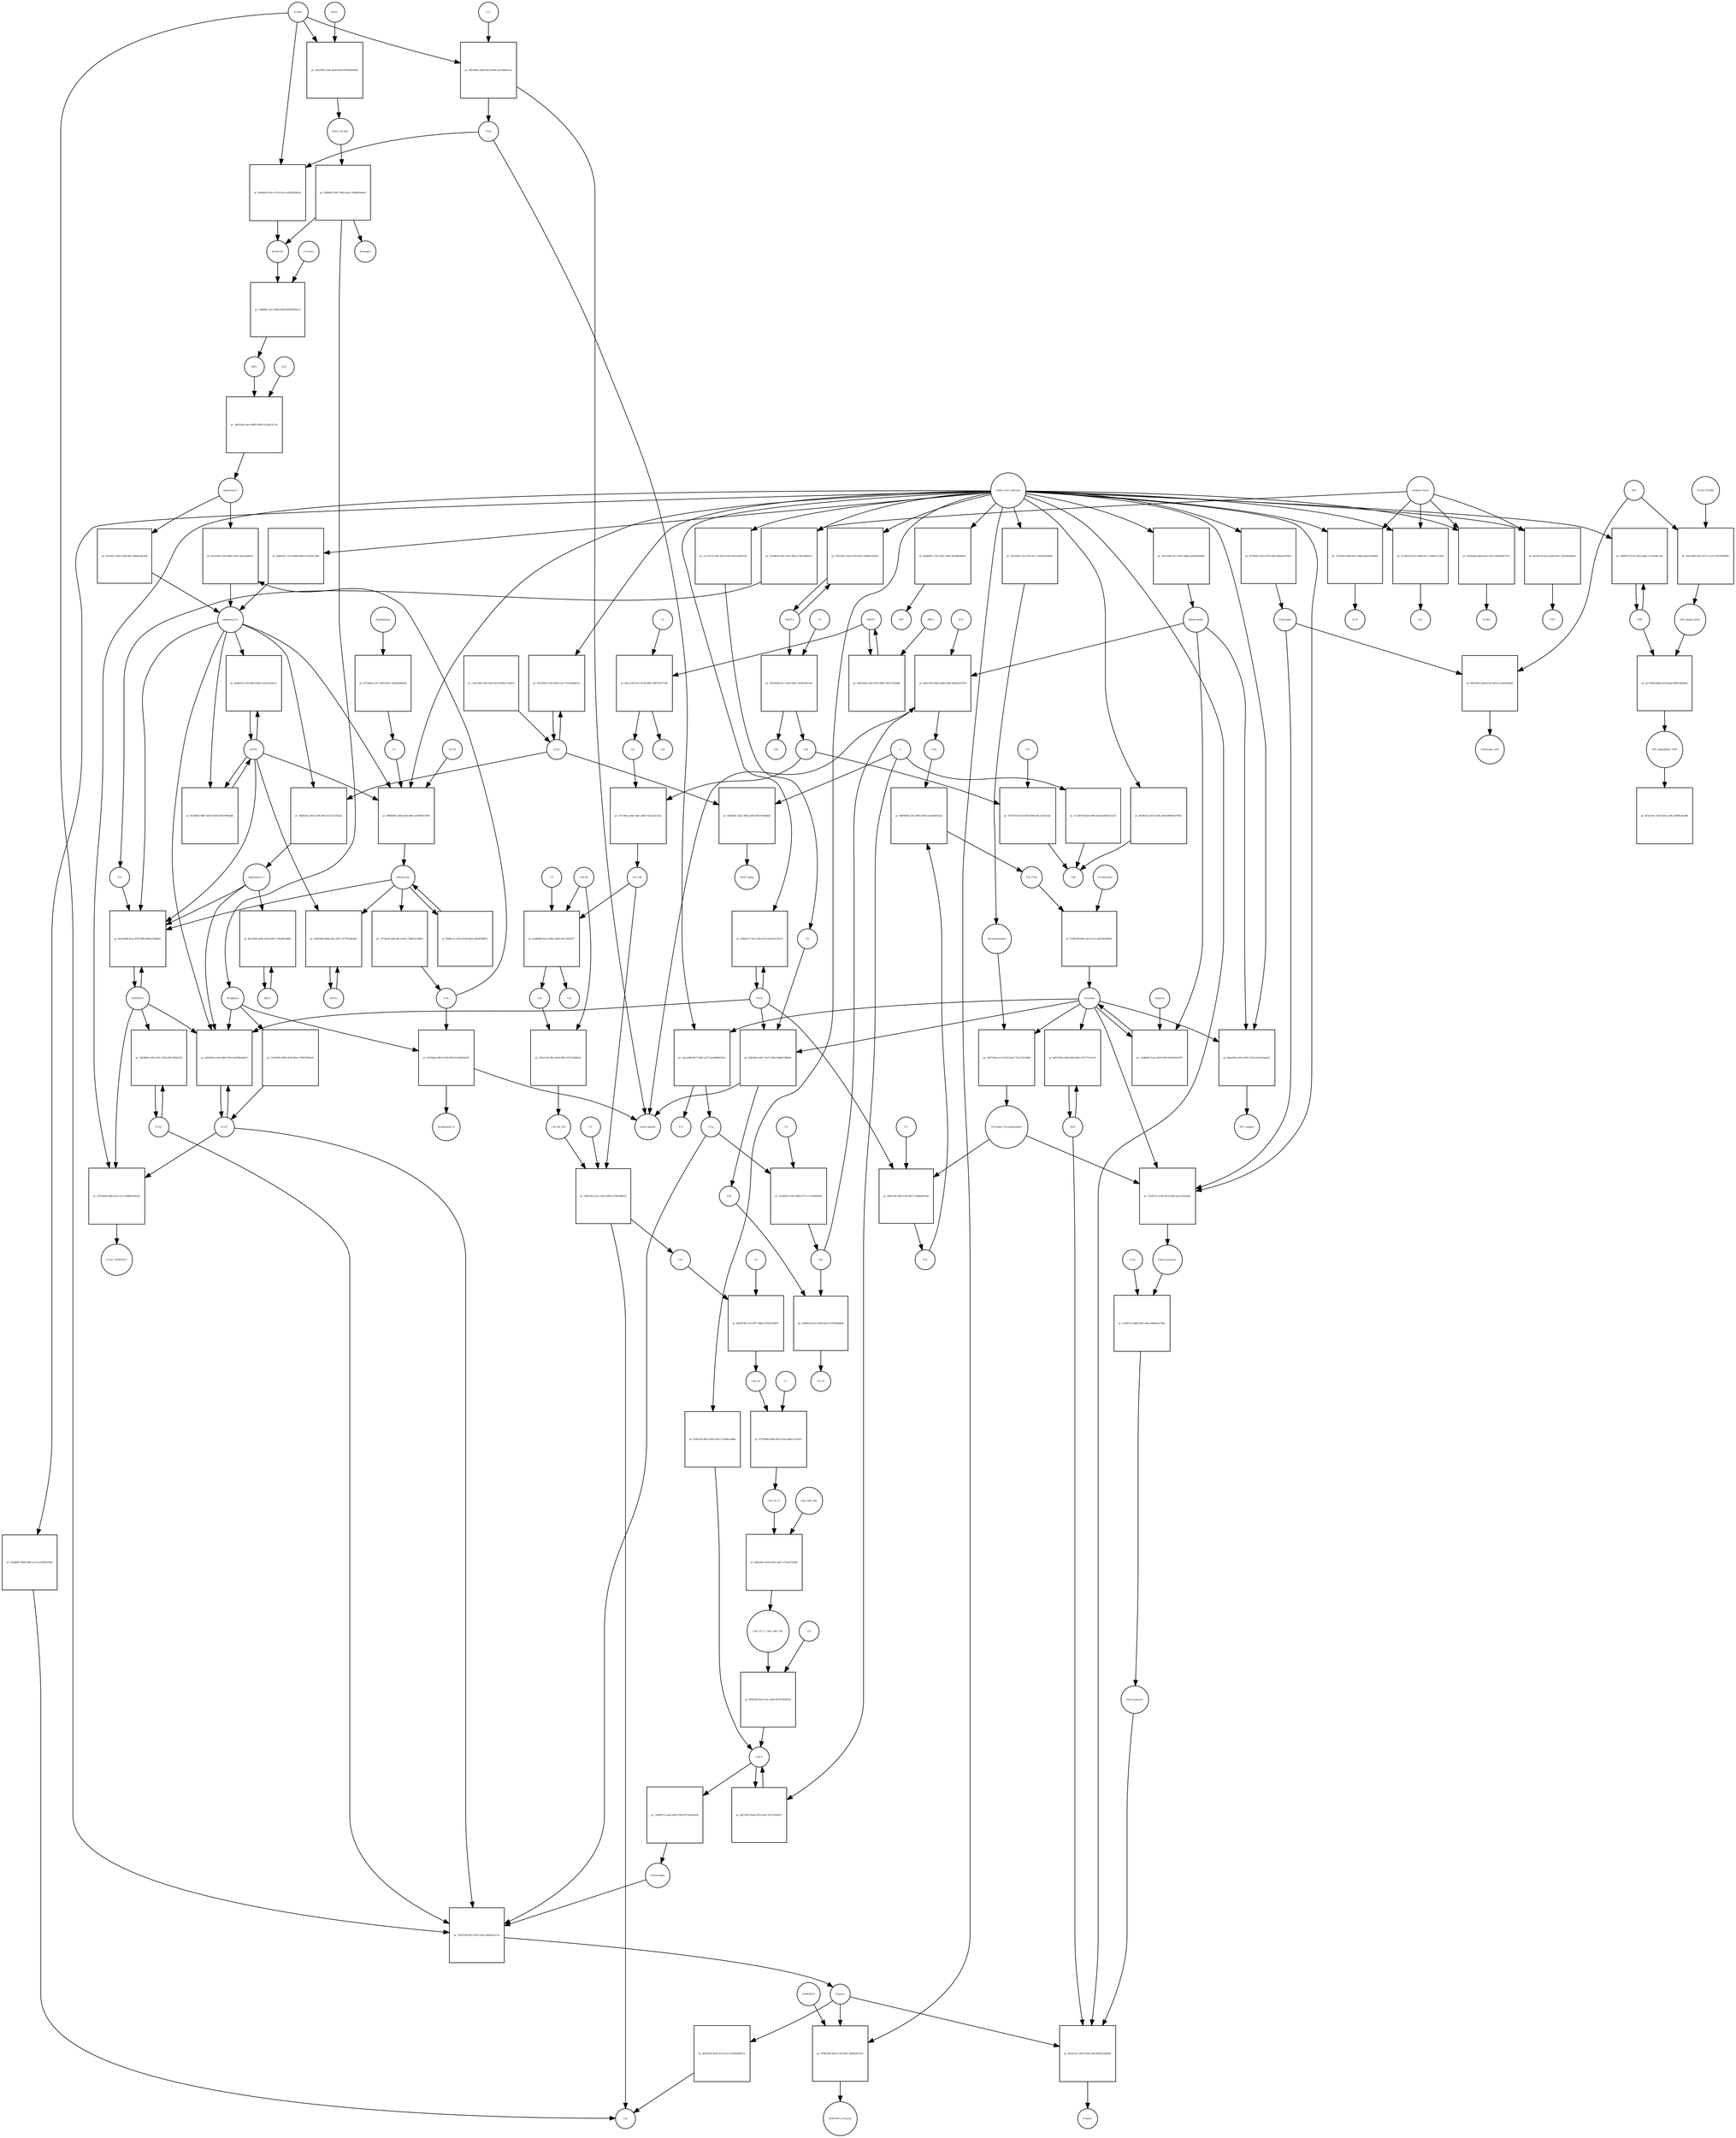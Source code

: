 strict digraph  {
AGT [annotation="urn_miriam_hgnc_333|urn_miriam_taxonomy_9606", bipartite=0, cls=macromolecule, fontsize=4, label=AGT, shape=circle];
"pr_2d6195ab-3ace-4805-9580-012424c2c7e1" [annotation="", bipartite=1, cls=process, fontsize=4, label="pr_2d6195ab-3ace-4805-9580-012424c2c7e1", shape=square];
"angiotensin I" [annotation="urn_miriam_obo.chebi_CHEBI%3A2718|urn_miriam_taxonomy_9606", bipartite=0, cls="simple chemical", fontsize=4, label="angiotensin I", shape=circle];
REN [annotation="urn_miriam_hgnc.symbol_REN|urn_miriam_taxonomy_9606", bipartite=0, cls=macromolecule, fontsize=4, label=REN, shape=circle];
F10 [annotation="urn_miriam_hgnc_3528|urn_miriam_taxonomy_9606", bipartite=0, cls=macromolecule, fontsize=4, label=F10, shape=circle];
"pr_a061c50e-690e-4d40-a49d-3be83e427676" [annotation="", bipartite=1, cls=process, fontsize=4, label="pr_a061c50e-690e-4d40-a49d-3be83e427676", shape=square];
F10a [annotation="urn_miriam_hgnc.symbol_F10|urn_miriam_mesh_D015951|urn_miriam_brenda_3.4.21.6|urn_miriam_taxonomy_9606", bipartite=0, cls=macromolecule, fontsize=4, label=F10a, shape=circle];
"Small peptide" [annotation=urn_miriam_mesh_D010446, bipartite=0, cls=macromolecule, fontsize=4, label="Small peptide", shape=circle];
F9a [annotation="urn_miriam_hgnc.symbol_F9|urn_miriam_mesh_D015949|urn_miriam_taxonomy_9606", bipartite=0, cls=macromolecule, fontsize=4, label=F9a, shape=circle];
Antithrombin [annotation="urn_miriam_hgnc_775|urn_miriam_taxonomy_9606", bipartite=0, cls=macromolecule, fontsize=4, label=Antithrombin, shape=circle];
"pr_bf1e4438-1aa6-4b05-a042-3daa1fdd443c" [annotation="", bipartite=1, cls=process, fontsize=4, label="pr_bf1e4438-1aa6-4b05-a042-3daa1fdd443c", shape=square];
"angiotensin II" [annotation="urn_miriam_obo.chebi_CHEBI%3A2718|urn_miriam_taxonomy_9606", bipartite=0, cls="simple chemical", fontsize=4, label="angiotensin II", shape=circle];
ACE [annotation="urn_miriam_hgnc_2707|urn_miriam_taxonomy_9606", bipartite=0, cls=macromolecule, fontsize=4, label=ACE, shape=circle];
F12 [annotation="urn_miriam_hgnc_3530|urn_miriam_taxonomy_9606", bipartite=0, cls=macromolecule, fontsize=4, label=F12, shape=circle];
"pr_090c696c-4485-4b14-b828-2a518d8ee12e" [annotation="", bipartite=1, cls=process, fontsize=4, label="pr_090c696c-4485-4b14-b828-2a518d8ee12e", shape=square];
F12a [annotation="urn_miriam_hgnc.symbol_F12|urn_miriam_mesh_D015956|urn_miriam_brenda_3.4.21.38|urn_miriam_taxonomy_9606", bipartite=0, cls=macromolecule, fontsize=4, label=F12a, shape=circle];
KLKB1 [annotation="urn_miriam_hgnc_6371|urn_miriam_taxonomy_9606", bipartite=0, cls=macromolecule, fontsize=4, label=KLKB1, shape=circle];
"pr_daa1e8f8-8117-4561-b572-ba6d68d931b5" [annotation="", bipartite=1, cls=process, fontsize=4, label="pr_daa1e8f8-8117-4561-b572-ba6d68d931b5", shape=square];
F11 [annotation="urn_miriam_hgnc_3529|urn_miriam_taxonomy_9606", bipartite=0, cls=macromolecule, fontsize=4, label=F11, shape=circle];
F11a [annotation="urn_miriam_hgnc.symbol_F11|urn_miriam_mesh_D015945|urn_miriam_brenda_3.4.21.27|urn_miriam_taxonomy_9606", bipartite=0, cls=macromolecule, fontsize=4, label=F11a, shape=circle];
Thrombin [annotation="urn_miriam_hgnc_3535|urn_miriam_taxonomy_9606", bipartite=0, cls=macromolecule, fontsize=4, label=Thrombin, shape=circle];
"pr_24425d82-334a-4b58-9af4-d07b8ab04586" [annotation="", bipartite=1, cls=process, fontsize=4, label="pr_24425d82-334a-4b58-9af4-d07b8ab04586", shape=square];
KNG1 [annotation="urn_miriam_hgnc.symbol_6383|urn_miriam_taxonomy_9606", bipartite=0, cls=macromolecule, fontsize=4, label=KNG1, shape=circle];
KNG1_KLKB1 [annotation="urn_miriam_pubmed_17598838|urn_miriam_intact_EBI-10087151|urn_miriam_hgnc_6371|urn_miriam_hgnc_6383|urn_miriam_taxonomy_9606", bipartite=0, cls=complex, fontsize=4, label=KNG1_KLKB1, shape=circle];
F9 [annotation="urn_miriam_hgnc_35531|urn_miriam_taxonomy_9606", bipartite=0, cls=macromolecule, fontsize=4, label=F9, shape=circle];
"pr_c41b69c8-5902-4850-b717-c1a19b9d03bf" [annotation="", bipartite=1, cls=process, fontsize=4, label="pr_c41b69c8-5902-4850-b717-c1a19b9d03bf", shape=square];
"pr_416f6185-ff1a-4358-8a53-f7c905d9ba69" [annotation="", bipartite=1, cls=process, fontsize=4, label="pr_416f6185-ff1a-4358-8a53-f7c905d9ba69", shape=square];
F8a [annotation="urn_miriam_hgnc.symbol_F8|urn_miriam_mesh_D015944|urn_miriam_taxonomy_9606", bipartite=0, cls=macromolecule, fontsize=4, label=F8a, shape=circle];
F8_F9 [annotation="urn_miriam_pubmed_22471307|urn_miriam_hgnc_3546|urn_miriam_hgnc_35531|urn_miriam_intact_EBI-11621595|urn_miriam_taxonomy_9606", bipartite=0, cls=complex, fontsize=4, label=F8_F9, shape=circle];
F5 [annotation="urn_miriam_hgnc_3541|urn_miriam_taxonomy_9606", bipartite=0, cls=macromolecule, fontsize=4, label=F5, shape=circle];
"pr_bdffc196-5f8b-47b0-8457-52fbba60196a" [annotation="", bipartite=1, cls=process, fontsize=4, label="pr_bdffc196-5f8b-47b0-8457-52fbba60196a", shape=square];
F5a [annotation="urn_miriam_hgnc.symbol_F5|urn_miriam_mesh_D015943|urn_miriam_taxonomy_9606", bipartite=0, cls=macromolecule, fontsize=4, label=F5a, shape=circle];
Thrombin_Thrombomodulin [annotation="urn_miriam_pubmed_6282863|urn_miriam_taxonomy_9986|urn_miriam_biogrid_283352|urn_miriam_mesh_D013917|urn_miriam_hgnc_11784", bipartite=0, cls=complex, fontsize=4, label=Thrombin_Thrombomodulin, shape=circle];
PROC [annotation="urn_miriam_hgnc_9451|urn_miriam_taxonomy_9606", bipartite=0, cls=macromolecule, fontsize=4, label=PROC, shape=circle];
"pr_9d806d63-325a-40f1-b054-ace6ad0e82ad" [annotation="", bipartite=1, cls=process, fontsize=4, label="pr_9d806d63-325a-40f1-b054-ace6ad0e82ad", shape=square];
F5a_F10a [annotation="urn_miriam_pubmed_2303476|urn_miriam_mesh_C022475|urn_miriam_mesh_D15943|urn_miriam_mesh_D015951|urn_miriam_taxonomy_9606", bipartite=0, cls=complex, fontsize=4, label=F5a_F10a, shape=circle];
Prothrombin [annotation="urn_miriam_hgnc_3535|urn_miriam_taxonomy_9606", bipartite=0, cls=macromolecule, fontsize=4, label=Prothrombin, shape=circle];
"pr_f16f5109-4491-4ec8-a7ca-a697d0309fda" [annotation="", bipartite=1, cls=process, fontsize=4, label="pr_f16f5109-4491-4ec8-a7ca-a697d0309fda", shape=square];
"pr_c2d46d3f-21ae-4519-8328-42005feb3975" [annotation="", bipartite=1, cls=process, fontsize=4, label="pr_c2d46d3f-21ae-4519-8328-42005feb3975", shape=square];
Heparin [annotation="urn_miriam_pubmed_708377|urn_miriam_obo.chebi_CHEBI%3A28304|urn_miriam_taxonomy_9606", bipartite=0, cls="simple chemical", fontsize=4, label=Heparin, shape=circle];
Plasminogen [annotation="urn_miriam_hgnc_9071|urn_miriam_taxonomy_9606", bipartite=0, cls=macromolecule, fontsize=4, label=Plasminogen, shape=circle];
"pr_7b1d7038-4b13-4fc0-92e5-a4f6afac67ca" [annotation="", bipartite=1, cls=process, fontsize=4, label="pr_7b1d7038-4b13-4fc0-92e5-a4f6afac67ca", shape=square];
Plasmin [annotation="urn_miriam_hgnc.symbol_PLG|urn_miriam_mesh_D005341|urn_miriam_brenda_3.4.21.7|urn_miriam_taxonomy_9606", bipartite=0, cls=macromolecule, fontsize=4, label=Plasmin, shape=circle];
PLAT [annotation="urn_miriam_hgnc_9051|urn_miriam_taxonomy_9606", bipartite=0, cls=macromolecule, fontsize=4, label=PLAT, shape=circle];
PLAU [annotation="urn_miriam_hgnc_9052|urn_miriam_taxonomy_9606", bipartite=0, cls=macromolecule, fontsize=4, label=PLAU, shape=circle];
"pr_84aa9d41-d1b5-4967-a35a-62c941dae41c" [annotation="", bipartite=1, cls=process, fontsize=4, label="pr_84aa9d41-d1b5-4967-a35a-62c941dae41c", shape=square];
"TAT complex" [annotation="urn_miriam_pubmed_22930518|urn_miriam_mesh_C046193|urn_miriam_mesh_D013917|urn_miriam_hgnc_775|urn_miriam_taxonomy_9606", bipartite=0, cls=complex, fontsize=4, label="TAT complex", shape=circle];
"SARS-CoV-2 infection" [annotation="urn_miriam_taxonomy_2697049|urn_miriam_mesh_D012327", bipartite=0, cls=phenotype, fontsize=4, label="SARS-CoV-2 infection", shape=circle];
"pr_a00a81fa-e3eb-4dbf-97d4-0ed788e8a6e9" [annotation="", bipartite=1, cls=process, fontsize=4, label="pr_a00a81fa-e3eb-4dbf-97d4-0ed788e8a6e9", shape=square];
SERPINE1 [annotation="", bipartite=0, cls=macromolecule, fontsize=4, label=SERPINE1, shape=circle];
Bradykinin [annotation="urn_miriam_obo.chebi_CHEBI%3A3165|urn_miriam_taxonomy_9606", bipartite=0, cls=macromolecule, fontsize=4, label=Bradykinin, shape=circle];
"angiotensin I-7" [annotation="urn_miriam_obo.chebi_CHEBI%3A55438|urn_miriam_taxonomy_9606", bipartite=0, cls="simple chemical", fontsize=4, label="angiotensin I-7", shape=circle];
TAFI [annotation="urn_miriam_hgnc_1546|urn_miriam_taxonomy_9606", bipartite=0, cls=macromolecule, fontsize=4, label=TAFI, shape=circle];
"pr_b6675956-03d6-456d-89e4-875177e21e47" [annotation="", bipartite=1, cls=process, fontsize=4, label="pr_b6675956-03d6-456d-89e4-875177e21e47", shape=square];
"pr_d76742db-e08b-4f1e-a11c-b4088523ba30" [annotation="", bipartite=1, cls=process, fontsize=4, label="pr_d76742db-e08b-4f1e-a11c-b4088523ba30", shape=square];
PLAT_SERPINE1 [annotation="urn_miriam_pubmed_22449964|urn_miriam_intact_EBI-7800882|urn_miriam_hgnc_9051|urn_miriam_hgnc_8593|urn_miriam_taxonomy_9606", bipartite=0, cls=complex, fontsize=4, label=PLAT_SERPINE1, shape=circle];
"pr_e455ef3c-460e-428f-84b7-4f8abc84c40f" [annotation="", bipartite=1, cls=process, fontsize=4, label="pr_e455ef3c-460e-428f-84b7-4f8abc84c40f", shape=square];
"pr_4f755081-821b-47f5-a96f-030a2ee87003" [annotation="", bipartite=1, cls=process, fontsize=4, label="pr_4f755081-821b-47f5-a96f-030a2ee87003", shape=square];
Fibrinogen [annotation="urn_miriam_pubmed_19296670|urn_miriam_obo.go_GO%3A0005577|urn_miriam_hgnc_3661|urn_miriam_hgnc_3662|urn_miriam_hgnc_3694|urn_miriam_taxonomy_9606", bipartite=0, cls=complex, fontsize=4, label=Fibrinogen, shape=circle];
"pr_8300bfc6-96f7-48e0-b2ea-14e08f44eda3" [annotation="", bipartite=1, cls=process, fontsize=4, label="pr_8300bfc6-96f7-48e0-b2ea-14e08f44eda3", shape=square];
Kininogen [annotation="urn_miriam_hgnc.symbol_KNG1|urn_miriam_mesh_D019679|urn_miriam_taxonomy_9606", bipartite=0, cls=macromolecule, fontsize=4, label=Kininogen, shape=circle];
Kallikrein [annotation="urn_miriam_hgnc.symbol_KLKB1|urn_miriam_mesh_D020842|urn_miriam_brenda_3.4.21.34|urn_miriam_taxonomy_9606", bipartite=0, cls=macromolecule, fontsize=4, label=Kallikrein, shape=circle];
"pr_53e9271e-4190-4272-8afd-a4eac85aa82a" [annotation="", bipartite=1, cls=process, fontsize=4, label="pr_53e9271e-4190-4272-8afd-a4eac85aa82a", shape=square];
"Fibrin monomer" [annotation="urn_miriam_mesh_C011468|urn_miriam_taxonomy_9606", bipartite=0, cls=macromolecule, fontsize=4, label="Fibrin monomer", shape=circle];
"pr_0397704a-ecc9-4153-8ee2-75a1314140d8" [annotation="", bipartite=1, cls=process, fontsize=4, label="pr_0397704a-ecc9-4153-8ee2-75a1314140d8", shape=square];
Thrombomodulin [annotation="urn_miriam_hgnc_11784|urn_miriam_taxonomy_9606", bipartite=0, cls=macromolecule, fontsize=4, label=Thrombomodulin, shape=circle];
C3 [annotation="urn_miriam_hgnc_1318|urn_miriam_taxonomy_9606", bipartite=0, cls=macromolecule, fontsize=4, label=C3, shape=circle];
"pr_acd804b8-8ca5-408c-a699-c6e7c8f25f77" [annotation="", bipartite=1, cls=process, fontsize=4, label="pr_acd804b8-8ca5-408c-a699-c6e7c8f25f77", shape=square];
C3a [annotation="urn_miriam_hgnc.symbol_C3|urn_miriam_mesh_D015926|urn_miriam_taxonomy_9606", bipartite=0, cls=macromolecule, fontsize=4, label=C3a, shape=circle];
C3b [annotation="urn_miriam_hgnc.symbol_C3|urn_miriam_mesh_D003179|urn_miriam_taxonomy_9606", bipartite=0, cls=macromolecule, fontsize=4, label=C3b, shape=circle];
C3b_Bb [annotation="urn_miriam_pubmed_12440962|urn_miriam_brenda_3.4.21.47|urn_miriam_mesh_D051561|urn_miriam_mesh_D003179|urn_miriam_hgnc_1037|urn_miriam_taxonomy_9606", bipartite=0, cls=complex, fontsize=4, label=C3b_Bb, shape=circle];
C2a_C4b [annotation="urn_miriam_mesh_D051574|urn_miriam_brenda_3.4.21.43|urn_miriam_mesh_D050678|urn_miriam_hgnc_1324|urn_miriam_taxonomy_9606", bipartite=0, cls=complex, fontsize=4, label=C2a_C4b, shape=circle];
C5 [annotation="urn_miriam_hgnc_1331|urn_miriam_taxonomy_9606", bipartite=0, cls=macromolecule, fontsize=4, label=C5, shape=circle];
"pr_36d5c5f2-2acc-43a5-b99b-a72ff03d49cd" [annotation="", bipartite=1, cls=process, fontsize=4, label="pr_36d5c5f2-2acc-43a5-b99b-a72ff03d49cd", shape=square];
C5b [annotation="urn_miriam_hgnc.symbol_C5|urn_miriam_mesh_D050776|urn_miriam_taxonomy_9606", bipartite=0, cls=macromolecule, fontsize=4, label=C5b, shape=circle];
C5a [annotation="urn_miriam_hgnc.symbol_C5|urn_miriam_mesh_D015936|urn_miriam_taxonomy_9606", bipartite=0, cls=macromolecule, fontsize=4, label=C5a, shape=circle];
C3b_Bb_C3b [annotation="urn_miriam_pubmed_12440962|urn_miriam_brenda_34.4.21.47|urn_miriam_mesh_D051566|urn_miriam_mesh_D003179|urn_miriam_hgnc_1037|urn_miriam_taxonomy_9606", bipartite=0, cls=complex, fontsize=4, label=C3b_Bb_C3b, shape=circle];
"pr_db028786-72cf-4077-88be-291181164f57" [annotation="", bipartite=1, cls=process, fontsize=4, label="pr_db028786-72cf-4077-88be-291181164f57", shape=square];
C6 [annotation="urn_miriam_hgnc_1339|urn_miriam_taxonomy_9606", bipartite=0, cls=macromolecule, fontsize=4, label=C6, shape=circle];
C5b_C6 [annotation="urn_miriam_mesh_C050974|urn_miriam_mesh_D050776|urn_miriam_hgnc_1339|urn_miriam_taxonomy_9606", bipartite=0, cls=complex, fontsize=4, label=C5b_C6, shape=circle];
"pr_4759398d-44b8-4653-82ad-d80eccaf1922" [annotation="", bipartite=1, cls=process, fontsize=4, label="pr_4759398d-44b8-4653-82ad-d80eccaf1922", shape=square];
C7 [annotation="urn_miriam_hgnc_HGNC%3A1346|urn_miriam_taxonomy_9606", bipartite=0, cls=macromolecule, fontsize=4, label=C7, shape=circle];
C5b_C6_C7 [annotation="urn_miriam_pubmed_28630159|urn_miriam_mesh_C037453|urn_miriam_mesh_D050776|urn_miriam_hgnc_1339|urn_miriam_hgnc_1346|urn_miriam_taxonomy_9606", bipartite=0, cls=complex, fontsize=4, label=C5b_C6_C7, shape=circle];
"pr_4dde26d1-be34-405e-a8a7-cf1ab1a742b8" [annotation="", bipartite=1, cls=process, fontsize=4, label="pr_4dde26d1-be34-405e-a8a7-cf1ab1a742b8", shape=square];
C8A_C8B_C8G [annotation="urn_miriam_mesh_D003185|urn_miriam_hgnc_1353|urn_miriam_hgnc_1352|urn_miriam_hgnc_1354|urn_miriam_taxonomy_9606", bipartite=0, cls=complex, fontsize=4, label=C8A_C8B_C8G, shape=circle];
C5b_C6_C7_C8A_C8B_C8G [annotation="urn_miriam_pubmed_28630159|urn_miriam_mesh_C042295|urn_miriam_mesh_D050776|urn_miriam_hgnc_1339|urn_miriam_hgnc_1352|urn_miriam_hgnc_1353|urn_miriam_hgnc_1354|urn_miriam_taxonomy_9606", bipartite=0, cls=complex, fontsize=4, label=C5b_C6_C7_C8A_C8B_C8G, shape=circle];
"pr_fd0dcf9f-49cb-42ec-8eb9-8c0576b5834e" [annotation="", bipartite=1, cls=process, fontsize=4, label="pr_fd0dcf9f-49cb-42ec-8eb9-8c0576b5834e", shape=square];
C9 [annotation="urn_miriam_hgnc_1358|urn_miriam_taxonomy_9606", bipartite=0, cls=macromolecule, fontsize=4, label=C9, shape=circle];
"C5b-9" [annotation="urn_miriam_obo.go_GO%3A0005579|urn_miriam_mesh_D015938|urn_miriam_mesh_D050776|urn_miriam_hgnc_1339|urn_miriam_hgnc_1346|urn_miriam_hgnc_1352|urn_miriam_hgnc_1353|urn_miriam_hgnc_1354|urn_miriam_hgnc_1358|urn_miriam_taxonomy_9606", bipartite=0, cls=complex, fontsize=4, label="C5b-9", shape=circle];
"pr_36a9fbb5-c061-419c-87da-bf9c7d50a136" [annotation="", bipartite=1, cls=process, fontsize=4, label="pr_36a9fbb5-c061-419c-87da-bf9c7d50a136", shape=square];
MASP2 [annotation="urn_miriam_hgnc_6902|urn_miriam_taxonomy_9606", bipartite=0, cls=macromolecule, fontsize=4, label=MASP2, shape=circle];
"pr_f7b51d55-52a6-4720-ba20-3a089e24c903" [annotation="", bipartite=1, cls=process, fontsize=4, label="pr_f7b51d55-52a6-4720-ba20-3a089e24c903", shape=square];
MASP1 [annotation="urn_miriam_hgnc_6901|urn_miriam_taxonomy_9606", bipartite=0, cls=macromolecule, fontsize=4, label=MASP1, shape=circle];
"pr_64035248-ce82-47b3-8946-3967c252ab6f" [annotation="", bipartite=1, cls=process, fontsize=4, label="pr_64035248-ce82-47b3-8946-3967c252ab6f", shape=square];
MBL2 [annotation="urn_miriam_hgnc_6902|urn_miriam_taxonomy_9606", bipartite=0, cls=macromolecule, fontsize=4, label=MBL2, shape=circle];
C4 [annotation="urn_miriam_mesh_D00318|urn_miriam_taxonomy_9606", bipartite=0, cls=macromolecule, fontsize=4, label=C4, shape=circle];
"pr_32010d5b-63c7-4dc9-9dfe-3010b19a5229" [annotation="", bipartite=1, cls=process, fontsize=4, label="pr_32010d5b-63c7-4dc9-9dfe-3010b19a5229", shape=square];
C4b [annotation="urn_miriam_hgnc_1324|urn_miriam_taxonomy_9606", bipartite=0, cls=macromolecule, fontsize=4, label=C4b, shape=circle];
C4a [annotation="urn_miriam_hgnc_1323|urn_miriam_taxonomy_9606", bipartite=0, cls=macromolecule, fontsize=4, label=C4a, shape=circle];
"pr_cb114b5a-cdde-44af-ad89-743aa2d11a5a" [annotation="", bipartite=1, cls=process, fontsize=4, label="pr_cb114b5a-cdde-44af-ad89-743aa2d11a5a", shape=square];
C2a [annotation="urn_miriam_hgnc.symbol_C2|urn_miriam_mesh_D050678|urn_miriam_taxonomy_9606", bipartite=0, cls=macromolecule, fontsize=4, label=C2a, shape=circle];
"pr_165e7e26-3ffa-4030-980c-031351db81dc" [annotation="", bipartite=1, cls=process, fontsize=4, label="pr_165e7e26-3ffa-4030-980c-031351db81dc", shape=square];
"pr_57d7b1fd-9a30-450d-89d6-0dc132b1cdac" [annotation="", bipartite=1, cls=process, fontsize=4, label="pr_57d7b1fd-9a30-450d-89d6-0dc132b1cdac", shape=square];
C4d [annotation="urn_miriam_hgnc.symbol_C4b|urn_miriam_mesh_C032261|urn_miriam_taxonomy_9606", bipartite=0, cls=macromolecule, fontsize=4, label=C4d, shape=circle];
CFI [annotation="urn_miriam_hgnc_2771|urn_miriam_taxonomy_9606", bipartite=0, cls=macromolecule, fontsize=4, label=CFI, shape=circle];
"pr_ecccb172-1d02-4e3a-87b6-9921de8a0739" [annotation="", bipartite=1, cls=process, fontsize=4, label="pr_ecccb172-1d02-4e3a-87b6-9921de8a0739", shape=square];
F8 [annotation="urn_miriam_hgnc_3546|urn_miriam_taxonomy_9606", bipartite=0, cls=macromolecule, fontsize=4, label=F8, shape=circle];
"pr_5b761840-3f15-4597-86d0-aeda4926b683" [annotation="", bipartite=1, cls=process, fontsize=4, label="pr_5b761840-3f15-4597-86d0-aeda4926b683", shape=square];
ACE2 [annotation="urn_miriam_hgnc_13557|urn_miriam_taxonomy_9606", bipartite=0, cls=macromolecule, fontsize=4, label=ACE2, shape=circle];
"pr_34139569-7a53-493f-acdc-535c09ad912a" [annotation="", bipartite=1, cls=process, fontsize=4, label="pr_34139569-7a53-493f-acdc-535c09ad912a", shape=square];
"pr_fb35bd5c-d5a2-40d2-a569-8922d7ab9da6" [annotation="", bipartite=1, cls=process, fontsize=4, label="pr_fb35bd5c-d5a2-40d2-a569-8922d7ab9da6", shape=square];
S [annotation="urn_miriam_uniprot_P0DTC2|urn_miriam_uniprot_P59594|urn_miriam_taxonomy_2697049", bipartite=0, cls=macromolecule, fontsize=4, label=S, shape=circle];
ACE2_Spike [annotation="urn_miriam_pdb_6CS2|urn_miriam_hgnc_13557|urn_miriam_uniprot_P0DTC2|urn_miriam_taxonomy_9606|urn_miriam_taxonomy_2697049", bipartite=0, cls=complex, fontsize=4, label=ACE2_Spike, shape=circle];
"pr_c4b5748f-762b-4b25-8c5f-be8fec7edd1d" [annotation="", bipartite=1, cls=process, fontsize=4, label="pr_c4b5748f-762b-4b25-8c5f-be8fec7edd1d", shape=square];
"pr_4b482a4c-8416-433b-9fb3-415e71b35a4e" [annotation="", bipartite=1, cls=process, fontsize=4, label="pr_4b482a4c-8416-433b-9fb3-415e71b35a4e", shape=square];
"pr_3cc4419d-5be4-46fd-bfa8-da4b02516c2f" [annotation="", bipartite=1, cls=process, fontsize=4, label="pr_3cc4419d-5be4-46fd-bfa8-da4b02516c2f", shape=square];
"pr_dd1763f5-6aa6-4919-9efa-5a74791661f7" [annotation="", bipartite=1, cls=process, fontsize=4, label="pr_dd1763f5-6aa6-4919-9efa-5a74791661f7", shape=square];
"pr_da8bd97e-79a1-416c-94be-850d8f38d2b1" [annotation="", bipartite=1, cls=process, fontsize=4, label="pr_da8bd97e-79a1-416c-94be-850d8f38d2b1", shape=square];
CRP [annotation="urn_miriam_hgnc_2367|urn_miriam_taxonomy_9606", bipartite=0, cls=macromolecule, fontsize=4, label=CRP, shape=circle];
VWF [annotation="urn_miriam_hgnc_12726|urn_miriam_taxonomy_9606", bipartite=0, cls=macromolecule, fontsize=4, label=VWF, shape=circle];
"pr_3df49972-87ee-45a3-8ebe-ccf13a0bc3a4" [annotation="", bipartite=1, cls=process, fontsize=4, label="pr_3df49972-87ee-45a3-8ebe-ccf13a0bc3a4", shape=square];
"pr_436ba7e7-5e7e-43fa-b513-a8321fc29374" [annotation="", bipartite=1, cls=process, fontsize=4, label="pr_436ba7e7-5e7e-43fa-b513-a8321fc29374", shape=square];
"pr_05df2474-8914-4b5b-92d7-fe1b08ced86b" [annotation="", bipartite=1, cls=process, fontsize=4, label="pr_05df2474-8914-4b5b-92d7-fe1b08ced86b", shape=square];
"pr_f4348c45-a631-4d28-a4b9-48696c47945b" [annotation="", bipartite=1, cls=process, fontsize=4, label="pr_f4348c45-a631-4d28-a4b9-48696c47945b", shape=square];
"pr_0766cb68-d263-475f-828e-3b09d261f534" [annotation="", bipartite=1, cls=process, fontsize=4, label="pr_0766cb68-d263-475f-828e-3b09d261f534", shape=square];
SERPINF2 [annotation="urn_miriam_hgnc_9075|urn_miriam_taxonomy_9606", bipartite=0, cls=macromolecule, fontsize=4, label=SERPINF2, shape=circle];
SERPINF2_Plasmin [annotation="urn_miriam_pubmed_2437112|urn_miriam_biogrid_314240|urn_miriam_hgnc_9075|urn_miriam_mesh_D005341|urn_miriam_taxonomy_9606", bipartite=0, cls=complex, fontsize=4, label=SERPINF2_Plasmin, shape=circle];
"pr_a6f12d44-1f22-4702-8c17-d2853b24be6c" [annotation="", bipartite=1, cls=process, fontsize=4, label="pr_a6f12d44-1f22-4702-8c17-d2853b24be6c", shape=square];
"pr_82d5ba70-cbcc-4753-91ca-a05f2bd3b830" [annotation="", bipartite=1, cls=process, fontsize=4, label="pr_82d5ba70-cbcc-4753-91ca-a05f2bd3b830", shape=square];
Prorenin [annotation="urn_miriam_hgnc_9958|urn_miriam_taxonomy_9606", bipartite=0, cls=macromolecule, fontsize=4, label=Prorenin, shape=circle];
"pr_cd606ffe-ebc1-49ab-843d-8b9f05f65ec0" [annotation="", bipartite=1, cls=process, fontsize=4, label="pr_cd606ffe-ebc1-49ab-843d-8b9f05f65ec0", shape=square];
"pr_237b03fe-6484-4fa1-b4de-8a0eaf538499" [annotation="", bipartite=1, cls=process, fontsize=4, label="pr_237b03fe-6484-4fa1-b4de-8a0eaf538499", shape=square];
IL1B [annotation="urn_miriam_hgnc_5992|urn_miriam_taxonomy_9606", bipartite=0, cls=macromolecule, fontsize=4, label=IL1B, shape=circle];
"cytokine storm" [annotation="urn_miriam_pubmed_2504360|urn_miriam_taxonomy_9606", bipartite=0, cls=phenotype, fontsize=4, label="cytokine storm", shape=circle];
"pr_5559463a-f4d1-424c-80a4-a7d5cb89b911" [annotation="", bipartite=1, cls=process, fontsize=4, label="pr_5559463a-f4d1-424c-80a4-a7d5cb89b911", shape=square];
IL6 [annotation="urn_miriam_hgnc_6018|urn_miriam_taxonomy_9606", bipartite=0, cls=macromolecule, fontsize=4, label=IL6, shape=circle];
"pr_29a48df1-bb69-4dbf-a133-4c85f00ee908" [annotation="", bipartite=1, cls=process, fontsize=4, label="pr_29a48df1-bb69-4dbf-a133-4c85f00ee908", shape=square];
"pr_3724f21b-d310-4d08-83c7-ed5f0e1c1b09" [annotation="", bipartite=1, cls=process, fontsize=4, label="pr_3724f21b-d310-4d08-83c7-ed5f0e1c1b09", shape=square];
IL8 [annotation="urn_miriam_hgnc_6025|urn_miriam_taxonomy_9606", bipartite=0, cls=macromolecule, fontsize=4, label=IL8, shape=circle];
"pr_3f93ab2d-ad6d-4e1a-9103-2db8ed0a7073" [annotation="", bipartite=1, cls=process, fontsize=4, label="pr_3f93ab2d-ad6d-4e1a-9103-2db8ed0a7073", shape=square];
IL2RA [annotation="urn_miriam_hgnc_6008|urn_miriam_taxonomy_9606", bipartite=0, cls=macromolecule, fontsize=4, label=IL2RA, shape=circle];
C2 [annotation="urn_miriam_hgnc_1248|urn_miriam_taxonomy_9606", bipartite=0, cls=macromolecule, fontsize=4, label=C2, shape=circle];
"pr_e8cac7f0-41e3-4700-989c-08879267774b" [annotation="", bipartite=1, cls=process, fontsize=4, label="pr_e8cac7f0-41e3-4700-989c-08879267774b", shape=square];
C2b [annotation="urn_miriam_hgnc.symbol_C2|urn_miriam_mesh_D050679|urn_miriam_taxonomy_9606", bipartite=0, cls=macromolecule, fontsize=4, label=C2b, shape=circle];
"pr_33e60571-eaad-4280-978d-9575ee4d5a56" [annotation="", bipartite=1, cls=process, fontsize=4, label="pr_33e60571-eaad-4280-978d-9575ee4d5a56", shape=square];
"pr_0b451fa0-9a0d-4110-ba13-33282ab0d11a" [annotation="", bipartite=1, cls=process, fontsize=4, label="pr_0b451fa0-9a0d-4110-ba13-33282ab0d11a", shape=square];
"pr_8a194e7d-8ca5-4a89-9d11-245a92afb45e" [annotation="", bipartite=1, cls=process, fontsize=4, label="pr_8a194e7d-8ca5-4a89-9d11-245a92afb45e", shape=square];
TNF [annotation="urn_miriam_hgnc_11892|urn_miriam_taxonomy_9606", bipartite=0, cls=macromolecule, fontsize=4, label=TNF, shape=circle];
"pr_1596271e-9d9d-44b7-af0a-3d4b81dc75bc" [annotation="", bipartite=1, cls=process, fontsize=4, label="pr_1596271e-9d9d-44b7-af0a-3d4b81dc75bc", shape=square];
"Fibrin polymer" [annotation="urn_miriam_mesh_C465961|urn_miriam_taxonomy_9606", bipartite=0, cls=macromolecule, fontsize=4, label="Fibrin polymer", shape=circle];
F13a [annotation="urn_miriam_hgnc.symbol_F13|urn_miriam_mesh_D026122|urn_miriam_brenda_2.3.2.13|urn_miriam_taxonomy_9606", bipartite=0, cls=macromolecule, fontsize=4, label=F13a, shape=circle];
"pr_8929c23e-2858-41b0-a2fd-8402bced9b9b" [annotation="", bipartite=1, cls=process, fontsize=4, label="pr_8929c23e-2858-41b0-a2fd-8402bced9b9b", shape=square];
"D-dimer" [annotation="urn_miriam_pubmed_19008457|urn_miriam_mesh_C036309|urn_miriam_taxonomy_9606", bipartite=0, cls=macromolecule, fontsize=4, label="D-dimer", shape=circle];
GP6_alpha2beta1_VWF [annotation="urn_miriam_pubmed_25051961|urn_miriam_taxonomy_10090|urn_miriam_hgnc_14338|urn_miriam_hgnc_6137|urn_miriam_hgnc_6153|urn_miriam_hgnc_12726", bipartite=0, cls=complex, fontsize=4, label=GP6_alpha2beta1_VWF, shape=circle];
"pr_443ac4dc-11b0-4abe-a19b-a5868126ed8a" [annotation="", bipartite=1, cls="omitted process", fontsize=4, label="pr_443ac4dc-11b0-4abe-a19b-a5868126ed8a", shape=square];
GP6 [annotation="urn_miriam_hgnc_HGNC%3A14388|urn_miriam_taxonomy_9606", bipartite=0, cls=macromolecule, fontsize=4, label=GP6, shape=circle];
"pr_2bac9546-055a-457e-a1c6-75637f00d996" [annotation="", bipartite=1, cls=process, fontsize=4, label="pr_2bac9546-055a-457e-a1c6-75637f00d996", shape=square];
ITGA2_ITGAB1 [annotation="urn_miriam_intact_EBI-16428357|urn_miriam_hgnc_6137|urn_miriam_hgnc_6153|urn_miriam_taxonomy_9606", bipartite=0, cls=complex, fontsize=4, label=ITGA2_ITGAB1, shape=circle];
GP6_alpha2_beta1 [annotation="urn_miriam_pubmed_25051961|urn_miriam_taxonomy_10090|urn_miriam_hgnc_14338|urn_miriam_hgnc_6137|urn_miriam_hgnc_6153", bipartite=0, cls=complex, fontsize=4, label=GP6_alpha2_beta1, shape=circle];
"pr_dcc7fd4d-ddb6-4ce8-bad2-fb8fc04096a6" [annotation="", bipartite=1, cls=process, fontsize=4, label="pr_dcc7fd4d-ddb6-4ce8-bad2-fb8fc04096a6", shape=square];
"pr_b4f32dc6-a344-479a-bd3f-ec23a03eddd4" [annotation="", bipartite=1, cls=process, fontsize=4, label="pr_b4f32dc6-a344-479a-bd3f-ec23a03eddd4", shape=square];
Fibrinogen_GP6 [annotation="urn_miriam_pubmed_19296670|urn_miriam_obo.go_GO%3A0005577|urn_miriam_hgnc_HGNC%3A14388|urn_miriam_taxonomy_9606", bipartite=0, cls=complex, fontsize=4, label=Fibrinogen_GP6, shape=circle];
MAS1 [annotation="", bipartite=0, cls=macromolecule, fontsize=4, label=MAS1, shape=circle];
"pr_86c2955f-deb0-4e64-a69c-178e4de340b0" [annotation="", bipartite=1, cls=process, fontsize=4, label="pr_86c2955f-deb0-4e64-a69c-178e4de340b0", shape=square];
AGTR1 [annotation=urn_miriam_hgnc_336, bipartite=0, cls=macromolecule, fontsize=4, label=AGTR1, shape=circle];
"pr_be46cfcb-c5f5-48cb-b643-cbe2cae56e1e" [annotation="", bipartite=1, cls=process, fontsize=4, label="pr_be46cfcb-c5f5-48cb-b643-cbe2cae56e1e", shape=square];
"pr_13165943-49b2-4f18-963e-379607096a30" [annotation="", bipartite=1, cls=process, fontsize=4, label="pr_13165943-49b2-4f18-963e-379607096a30", shape=square];
"pr_efc95dae-b9b3-4136-bb95-fc630ed3b193" [annotation="", bipartite=1, cls=process, fontsize=4, label="pr_efc95dae-b9b3-4136-bb95-fc630ed3b193", shape=square];
"Bradykinin(1-5)" [annotation="urn_miriam_mesh_C079000|urn_miriam_taxonomy_9606", bipartite=0, cls=macromolecule, fontsize=4, label="Bradykinin(1-5)", shape=circle];
"pr_ebbfa247-11e6-4098-8e0b-03cbf29cc6b8" [annotation="", bipartite=1, cls=process, fontsize=4, label="pr_ebbfa247-11e6-4098-8e0b-03cbf29cc6b8", shape=square];
"pr_8f966060-5a8d-43ed-bddc-e445867e1959" [annotation="", bipartite=1, cls=process, fontsize=4, label="pr_8f966060-5a8d-43ed-bddc-e445867e1959", shape=square];
aldosterone [annotation="urn_miriam_obo.chebi_CHEBI%3A27584", bipartite=0, cls="simple chemical", fontsize=4, label=aldosterone, shape=circle];
"K+" [annotation="urn_miriam_obo.chebi_CHEBI%3A29103", bipartite=0, cls="simple chemical", fontsize=4, label="K+", shape=circle];
ACTH [annotation=urn_miriam_hgnc_9201, bipartite=0, cls="simple chemical", fontsize=4, label=ACTH, shape=circle];
"pr_4dc0ee88-0a1a-47d3-9f80-48dea7bbd02e" [annotation="", bipartite=1, cls=process, fontsize=4, label="pr_4dc0ee88-0a1a-47d3-9f80-48dea7bbd02e", shape=square];
"pr_f0d0ec2c-e014-4744-8428-a8640784ff7c" [annotation="", bipartite=1, cls=process, fontsize=4, label="pr_f0d0ec2c-e014-4744-8428-a8640784ff7c", shape=square];
NR3C2 [annotation="", bipartite=0, cls=macromolecule, fontsize=4, label=NR3C2, shape=circle];
"pr_a0633404-4bab-4fea-b607-25778cd9c9a6" [annotation="", bipartite=1, cls=process, fontsize=4, label="pr_a0633404-4bab-4fea-b607-25778cd9c9a6", shape=square];
"pr_b518dfe2-8897-4de6-9238-0a5b750be6db" [annotation="", bipartite=1, cls=process, fontsize=4, label="pr_b518dfe2-8897-4de6-9238-0a5b750be6db", shape=square];
"pr_b38a39c5-d6c7-4e71-bf58-59dbe1588b4e" [annotation="", bipartite=1, cls=process, fontsize=4, label="pr_b38a39c5-d6c7-4e71-bf58-59dbe1588b4e", shape=square];
"pr_10734a4f-abdf-48c3-b252-736631e29b93" [annotation="", bipartite=1, cls=process, fontsize=4, label="pr_10734a4f-abdf-48c3-b252-736631e29b93", shape=square];
"pr_97744bb2-c21c-4839-b91c-5883a66dd93b" [annotation="", bipartite=1, cls=process, fontsize=4, label="pr_97744bb2-c21c-4839-b91c-5883a66dd93b", shape=square];
Hypokalemia [annotation="urn_miriam_mesh_D007008|urn_miriam_taxonomy_9606", bipartite=0, cls=phenotype, fontsize=4, label=Hypokalemia, shape=circle];
AGT -> "pr_2d6195ab-3ace-4805-9580-012424c2c7e1"  [annotation="", interaction_type=consumption];
"pr_2d6195ab-3ace-4805-9580-012424c2c7e1" -> "angiotensin I"  [annotation="", interaction_type=production];
"angiotensin I" -> "pr_bf1e4438-1aa6-4b05-a042-3daa1fdd443c"  [annotation="", interaction_type=consumption];
"angiotensin I" -> "pr_e455ef3c-460e-428f-84b7-4f8abc84c40f"  [annotation="", interaction_type=consumption];
REN -> "pr_2d6195ab-3ace-4805-9580-012424c2c7e1"  [annotation="urn_miriam_pubmed_10585461|urn_miriam_pubmed_30934934|urn_miriam_pubmed_6172448|urn_miriam_taxonomy_9606", interaction_type=catalysis];
F10 -> "pr_a061c50e-690e-4d40-a49d-3be83e427676"  [annotation="", interaction_type=consumption];
"pr_a061c50e-690e-4d40-a49d-3be83e427676" -> F10a  [annotation="", interaction_type=production];
"pr_a061c50e-690e-4d40-a49d-3be83e427676" -> "Small peptide"  [annotation="", interaction_type=production];
F10a -> "pr_9d806d63-325a-40f1-b054-ace6ad0e82ad"  [annotation="", interaction_type=consumption];
F9a -> "pr_a061c50e-690e-4d40-a49d-3be83e427676"  [annotation="urn_miriam_pubmed_11551226|urn_miriam_pubmed_15853774|urn_miriam_taxonomy_9606", interaction_type=catalysis];
F9a -> "pr_416f6185-ff1a-4358-8a53-f7c905d9ba69"  [annotation="", interaction_type=consumption];
Antithrombin -> "pr_a061c50e-690e-4d40-a49d-3be83e427676"  [annotation="urn_miriam_pubmed_11551226|urn_miriam_pubmed_15853774|urn_miriam_taxonomy_9606", interaction_type=inhibition];
Antithrombin -> "pr_c2d46d3f-21ae-4519-8328-42005feb3975"  [annotation="urn_miriam_pubmed_579490|urn_miriam_taxonomy_9606", interaction_type=inhibition];
Antithrombin -> "pr_84aa9d41-d1b5-4967-a35a-62c941dae41c"  [annotation="", interaction_type=consumption];
"pr_bf1e4438-1aa6-4b05-a042-3daa1fdd443c" -> "angiotensin II"  [annotation="", interaction_type=production];
"angiotensin II" -> "pr_a00a81fa-e3eb-4dbf-97d4-0ed788e8a6e9"  [annotation="urn_miriam_pubmed_10373228|urn_miriam_pubmed_3124286|urn_miriam_taxonomy_9606|urn_miriam_pubmed_12091055|urn_miriam_pubmed_3096399", interaction_type=catalysis];
"angiotensin II" -> "pr_4b482a4c-8416-433b-9fb3-415e71b35a4e"  [annotation="", interaction_type=consumption];
"angiotensin II" -> "pr_be46cfcb-c5f5-48cb-b643-cbe2cae56e1e"  [annotation="urn_miriam_pubmed_8158359|urn_miriam_taxonomy_9606", interaction_type=stimulation];
"angiotensin II" -> "pr_8f966060-5a8d-43ed-bddc-e445867e1959"  [annotation="urn_miriam_pubmed_8404594|urn_miriam_taxonomy_9606|urn_miriam_pubmed_173529|urn_miriam_taxonomy_9615|urn_miriam_pubmed_32565254", interaction_type=catalysis];
"angiotensin II" -> "pr_4dc0ee88-0a1a-47d3-9f80-48dea7bbd02e"  [annotation="urn_miriam_pubmed_2091055|urn_miriam_taxonomy_9606|urn_miriam_pubmed_8034668|urn_miriam_pubmed_20591974|urn_miriam_pubmed_11983698", interaction_type=catalysis];
"angiotensin II" -> "pr_b518dfe2-8897-4de6-9238-0a5b750be6db"  [annotation=urn_miriam_pubmed_11983698, interaction_type=stimulation];
ACE -> "pr_bf1e4438-1aa6-4b05-a042-3daa1fdd443c"  [annotation="urn_miriam_taxonomy_9606|urn_miriam_pubmed_190881|urn_miriam_pubmed_10969042", interaction_type=catalysis];
ACE -> "pr_efc95dae-b9b3-4136-bb95-fc630ed3b193"  [annotation="urn_miriam_taxonomy_9606|urn_miriam_pubmed_10969042", interaction_type=catalysis];
F12 -> "pr_090c696c-4485-4b14-b828-2a518d8ee12e"  [annotation="", interaction_type=consumption];
"pr_090c696c-4485-4b14-b828-2a518d8ee12e" -> F12a  [annotation="", interaction_type=production];
"pr_090c696c-4485-4b14-b828-2a518d8ee12e" -> "Small peptide"  [annotation="", interaction_type=production];
F12a -> "pr_daa1e8f8-8117-4561-b572-ba6d68d931b5"  [annotation="", interaction_type=consumption];
F12a -> "pr_82d5ba70-cbcc-4753-91ca-a05f2bd3b830"  [annotation="urn_miriam_pubmed_21304106|urn_miriam_taxonomy_9606", interaction_type=catalysis];
KLKB1 -> "pr_090c696c-4485-4b14-b828-2a518d8ee12e"  [annotation="urn_miriam_pubmed_7391081|urn_miriam_taxonomy_9606|urn_miriam_pubmed_864009", interaction_type=catalysis];
KLKB1 -> "pr_24425d82-334a-4b58-9af4-d07b8ab04586"  [annotation="", interaction_type=consumption];
KLKB1 -> "pr_7b1d7038-4b13-4fc0-92e5-a4f6afac67ca"  [annotation="urn_miriam_pubmed_89876|urn_miriam_taxonomy_9606|urn_miriam_pubmed_3850647|urn_miriam_pubmed_2966802|urn_miriam_pubmed_6539333", interaction_type=catalysis];
KLKB1 -> "pr_82d5ba70-cbcc-4753-91ca-a05f2bd3b830"  [annotation="", interaction_type=consumption];
"pr_daa1e8f8-8117-4561-b572-ba6d68d931b5" -> F11  [annotation="", interaction_type=production];
"pr_daa1e8f8-8117-4561-b572-ba6d68d931b5" -> F11a  [annotation="", interaction_type=production];
F11a -> "pr_c41b69c8-5902-4850-b717-c1a19b9d03bf"  [annotation="urn_miriam_pubmed_9100000|urn_miriam_taxonomy_9606", interaction_type=catalysis];
F11a -> "pr_7b1d7038-4b13-4fc0-92e5-a4f6afac67ca"  [annotation="urn_miriam_pubmed_89876|urn_miriam_taxonomy_9606|urn_miriam_pubmed_3850647|urn_miriam_pubmed_2966802|urn_miriam_pubmed_6539333", interaction_type=catalysis];
Thrombin -> "pr_daa1e8f8-8117-4561-b572-ba6d68d931b5"  [annotation="urn_miriam_pubmed_21304106|urn_miriam_pubmed_8631976|urn_miriam_taxonomy_9606", interaction_type=catalysis];
Thrombin -> "pr_c2d46d3f-21ae-4519-8328-42005feb3975"  [annotation="", interaction_type=consumption];
Thrombin -> "pr_84aa9d41-d1b5-4967-a35a-62c941dae41c"  [annotation="", interaction_type=consumption];
Thrombin -> "pr_b6675956-03d6-456d-89e4-875177e21e47"  [annotation="urn_miriam_pubmed_23809134|urn_miriam_taxonomy_9823", interaction_type=catalysis];
Thrombin -> "pr_53e9271e-4190-4272-8afd-a4eac85aa82a"  [annotation="urn_miriam_pubmed_6282863|urn_miriam_pubmed_28228446|urn_miriam_pubmed_2117226|urn_miriam_taxonomy_9606", interaction_type=catalysis];
Thrombin -> "pr_0397704a-ecc9-4153-8ee2-75a1314140d8"  [annotation="", interaction_type=consumption];
Thrombin -> "pr_b38a39c5-d6c7-4e71-bf58-59dbe1588b4e"  [annotation="urn_miriam_pubmed_15746105|urn_miriam_taxonomy_9606", interaction_type=catalysis];
"pr_24425d82-334a-4b58-9af4-d07b8ab04586" -> KNG1_KLKB1  [annotation="", interaction_type=production];
KNG1 -> "pr_24425d82-334a-4b58-9af4-d07b8ab04586"  [annotation="", interaction_type=consumption];
KNG1_KLKB1 -> "pr_8300bfc6-96f7-48e0-b2ea-14e08f44eda3"  [annotation="urn_miriam_pubmed_6768384|urn_miriam_pubmed_4627469|urn_miriam_taxonomy_9606", interaction_type=catalysis];
F9 -> "pr_c41b69c8-5902-4850-b717-c1a19b9d03bf"  [annotation="", interaction_type=consumption];
"pr_c41b69c8-5902-4850-b717-c1a19b9d03bf" -> F9a  [annotation="", interaction_type=production];
"pr_416f6185-ff1a-4358-8a53-f7c905d9ba69" -> F8_F9  [annotation="", interaction_type=production];
F8a -> "pr_416f6185-ff1a-4358-8a53-f7c905d9ba69"  [annotation="", interaction_type=consumption];
F5 -> "pr_bdffc196-5f8b-47b0-8457-52fbba60196a"  [annotation="", interaction_type=consumption];
"pr_bdffc196-5f8b-47b0-8457-52fbba60196a" -> F5a  [annotation="", interaction_type=production];
F5a -> "pr_9d806d63-325a-40f1-b054-ace6ad0e82ad"  [annotation="", interaction_type=consumption];
Thrombin_Thrombomodulin -> "pr_bdffc196-5f8b-47b0-8457-52fbba60196a"  [annotation="urn_miriam_pubmed_6282863|urn_miriam_pubmed_6572921|urn_miriam_pubmed_2322551|urn_miriam_taxonomy_9606", interaction_type=inhibition];
Thrombin_Thrombomodulin -> "pr_53e9271e-4190-4272-8afd-a4eac85aa82a"  [annotation="urn_miriam_pubmed_6282863|urn_miriam_pubmed_28228446|urn_miriam_pubmed_2117226|urn_miriam_taxonomy_9606", interaction_type=inhibition];
PROC -> "pr_bdffc196-5f8b-47b0-8457-52fbba60196a"  [annotation="urn_miriam_pubmed_6282863|urn_miriam_pubmed_6572921|urn_miriam_pubmed_2322551|urn_miriam_taxonomy_9606", interaction_type=inhibition];
PROC -> "pr_a00a81fa-e3eb-4dbf-97d4-0ed788e8a6e9"  [annotation="urn_miriam_pubmed_10373228|urn_miriam_pubmed_3124286|urn_miriam_taxonomy_9606|urn_miriam_pubmed_12091055|urn_miriam_pubmed_3096399", interaction_type=inhibition];
PROC -> "pr_436ba7e7-5e7e-43fa-b513-a8321fc29374"  [annotation="", interaction_type=consumption];
PROC -> "pr_b38a39c5-d6c7-4e71-bf58-59dbe1588b4e"  [annotation="urn_miriam_pubmed_15746105|urn_miriam_taxonomy_9606", interaction_type=inhibition];
"pr_9d806d63-325a-40f1-b054-ace6ad0e82ad" -> F5a_F10a  [annotation="", interaction_type=production];
F5a_F10a -> "pr_f16f5109-4491-4ec8-a7ca-a697d0309fda"  [annotation="urn_miriam_pubmed_4430674|urn_miriam_pubmed_3818642|urn_miriam_taxonomy_9606", interaction_type=catalysis];
Prothrombin -> "pr_f16f5109-4491-4ec8-a7ca-a697d0309fda"  [annotation="", interaction_type=consumption];
"pr_f16f5109-4491-4ec8-a7ca-a697d0309fda" -> Thrombin  [annotation="", interaction_type=production];
"pr_c2d46d3f-21ae-4519-8328-42005feb3975" -> Thrombin  [annotation="", interaction_type=production];
Heparin -> "pr_c2d46d3f-21ae-4519-8328-42005feb3975"  [annotation="urn_miriam_pubmed_579490|urn_miriam_taxonomy_9606", interaction_type=catalysis];
Plasminogen -> "pr_7b1d7038-4b13-4fc0-92e5-a4f6afac67ca"  [annotation="", interaction_type=consumption];
"pr_7b1d7038-4b13-4fc0-92e5-a4f6afac67ca" -> Plasmin  [annotation="", interaction_type=production];
Plasmin -> "pr_0766cb68-d263-475f-828e-3b09d261f534"  [annotation="", interaction_type=consumption];
Plasmin -> "pr_0b451fa0-9a0d-4110-ba13-33282ab0d11a"  [annotation="urn_miriam_pubmed_27077125|urn_miriam_taxonomy_10090", interaction_type="necessary stimulation"];
Plasmin -> "pr_8929c23e-2858-41b0-a2fd-8402bced9b9b"  [annotation="urn_miriam_pubmed_29096812|urn_miriam_pubmed_10574983|urn_miriam_pubmed_32172226|urn_miriam_taxonomy_9606", interaction_type=catalysis];
PLAT -> "pr_7b1d7038-4b13-4fc0-92e5-a4f6afac67ca"  [annotation="urn_miriam_pubmed_89876|urn_miriam_taxonomy_9606|urn_miriam_pubmed_3850647|urn_miriam_pubmed_2966802|urn_miriam_pubmed_6539333", interaction_type=catalysis];
PLAT -> "pr_a00a81fa-e3eb-4dbf-97d4-0ed788e8a6e9"  [annotation="", interaction_type=consumption];
PLAT -> "pr_d76742db-e08b-4f1e-a11c-b4088523ba30"  [annotation="", interaction_type=consumption];
PLAU -> "pr_7b1d7038-4b13-4fc0-92e5-a4f6afac67ca"  [annotation="urn_miriam_pubmed_89876|urn_miriam_taxonomy_9606|urn_miriam_pubmed_3850647|urn_miriam_pubmed_2966802|urn_miriam_pubmed_6539333", interaction_type=catalysis];
PLAU -> "pr_36a9fbb5-c061-419c-87da-bf9c7d50a136"  [annotation="", interaction_type=consumption];
"pr_84aa9d41-d1b5-4967-a35a-62c941dae41c" -> "TAT complex"  [annotation="", interaction_type=production];
"SARS-CoV-2 infection" -> "pr_84aa9d41-d1b5-4967-a35a-62c941dae41c"  [annotation="urn_miriam_pubmed_8136018|urn_miriam_doi_10.1101%2F2020.04.25.20077842|urn_miriam_taxonomy_9606", interaction_type="necessary stimulation"];
"SARS-CoV-2 infection" -> "pr_d76742db-e08b-4f1e-a11c-b4088523ba30"  [annotation="urn_miriam_pubmed_22449964|urn_miriam_doi_10.1101%2F2020.04.25.20077842|urn_miriam_taxonomy_9606", interaction_type="necessary stimulation"];
"SARS-CoV-2 infection" -> "pr_4f755081-821b-47f5-a96f-030a2ee87003"  [annotation="urn_miriam_pubmed_32172226|urn_miriam_taxonomy_9606", interaction_type="necessary stimulation"];
"SARS-CoV-2 infection" -> "pr_53e9271e-4190-4272-8afd-a4eac85aa82a"  [annotation="urn_miriam_pubmed_6282863|urn_miriam_pubmed_28228446|urn_miriam_pubmed_2117226|urn_miriam_taxonomy_9606", interaction_type="necessary stimulation"];
"SARS-CoV-2 infection" -> "pr_f7b51d55-52a6-4720-ba20-3a089e24c903"  [annotation="urn_miriam_pubmed_11290788|urn_miriam_pubmed_32299776|urn_miriam_taxonomy_9606", interaction_type=stimulation];
"SARS-CoV-2 infection" -> "pr_ecccb172-1d02-4e3a-87b6-9921de8a0739"  [annotation="urn_miriam_pubmed_32367170|urn_miriam_taxonomy_9606", interaction_type="necessary stimulation"];
"SARS-CoV-2 infection" -> "pr_5b761840-3f15-4597-86d0-aeda4926b683"  [annotation="urn_miriam_pubmed_32302438|urn_miriam_taxonomy_9606", interaction_type=inhibition];
"SARS-CoV-2 infection" -> "pr_34139569-7a53-493f-acdc-535c09ad912a"  [annotation="urn_miriam_pubmed_16008552|urn_miriam_taxonomy_9606", interaction_type=inhibition];
"SARS-CoV-2 infection" -> "pr_da8bd97e-79a1-416c-94be-850d8f38d2b1"  [annotation="urn_miriam_pubmed_32171076|urn_miriam_taxonomy_9606", interaction_type="necessary stimulation"];
"SARS-CoV-2 infection" -> "pr_3df49972-87ee-45a3-8ebe-ccf13a0bc3a4"  [annotation="urn_miriam_pubmed_32367170|urn_miriam_taxonomy_9606", interaction_type="necessary stimulation"];
"SARS-CoV-2 infection" -> "pr_436ba7e7-5e7e-43fa-b513-a8321fc29374"  [annotation="urn_miriam_pubmed_32302438|urn_miriam_taxonomy_9606", interaction_type="necessary stimulation"];
"SARS-CoV-2 infection" -> "pr_05df2474-8914-4b5b-92d7-fe1b08ced86b"  [annotation="urn_miriam_pmc_PMC7260598|urn_miriam_taxonomy_9606", interaction_type="necessary stimulation"];
"SARS-CoV-2 infection" -> "pr_f4348c45-a631-4d28-a4b9-48696c47945b"  [annotation="urn_miriam_pubmed_32299776|urn_miriam_taxonomy_9606", interaction_type=stimulation];
"SARS-CoV-2 infection" -> "pr_0766cb68-d263-475f-828e-3b09d261f534"  [annotation="urn_miriam_pubmed_2437112|urn_miriam_doi_10.1101%2F2020.04.25.20077842|urn_miriam_taxonomy_9606", interaction_type=stimulation];
"SARS-CoV-2 infection" -> "pr_a6f12d44-1f22-4702-8c17-d2853b24be6c"  [annotation="urn_miriam_doi_10.1101%2F2020.04.25.20077842|urn_miriam_taxonomy_9606", interaction_type="necessary stimulation"];
"SARS-CoV-2 infection" -> "pr_237b03fe-6484-4fa1-b4de-8a0eaf538499"  [annotation="urn_miriam_pubmed_32359396|urn_miriam_taxonomy_9606", interaction_type=stimulation];
"SARS-CoV-2 infection" -> "pr_5559463a-f4d1-424c-80a4-a7d5cb89b911"  [annotation="urn_miriam_pubmed_32286245|urn_miriam_taxonomy_9606", interaction_type=stimulation];
"SARS-CoV-2 infection" -> "pr_29a48df1-bb69-4dbf-a133-4c85f00ee908"  [annotation="urn_miriam_pmc_PMC7260598|urn_miriam_taxonomy_9606", interaction_type="necessary stimulation"];
"SARS-CoV-2 infection" -> "pr_3724f21b-d310-4d08-83c7-ed5f0e1c1b09"  [annotation="urn_miriam_pubmed_32286245|urn_miriam_taxonomy_9606", interaction_type=stimulation];
"SARS-CoV-2 infection" -> "pr_3f93ab2d-ad6d-4e1a-9103-2db8ed0a7073"  [annotation="urn_miriam_pubmed_32286245|urn_miriam_taxonomy_9606", interaction_type=stimulation];
"SARS-CoV-2 infection" -> "pr_8a194e7d-8ca5-4a89-9d11-245a92afb45e"  [annotation="urn_miriam_pubmed_32504360|urn_miriam_taxonomy_9606", interaction_type=stimulation];
"SARS-CoV-2 infection" -> "pr_8929c23e-2858-41b0-a2fd-8402bced9b9b"  [annotation="urn_miriam_pubmed_29096812|urn_miriam_pubmed_10574983|urn_miriam_pubmed_32172226|urn_miriam_taxonomy_9606", interaction_type="necessary stimulation"];
"SARS-CoV-2 infection" -> "pr_ebbfa247-11e6-4098-8e0b-03cbf29cc6b8"  [annotation="urn_miriam_pubmed_32048163|urn_miriam_taxonomy_9606", interaction_type=catalysis];
"SARS-CoV-2 infection" -> "pr_8f966060-5a8d-43ed-bddc-e445867e1959"  [annotation="urn_miriam_pubmed_8404594|urn_miriam_taxonomy_9606|urn_miriam_pubmed_173529|urn_miriam_taxonomy_9615|urn_miriam_pubmed_32565254", interaction_type="necessary stimulation"];
"pr_a00a81fa-e3eb-4dbf-97d4-0ed788e8a6e9" -> PLAT  [annotation="", interaction_type=production];
SERPINE1 -> "pr_a00a81fa-e3eb-4dbf-97d4-0ed788e8a6e9"  [annotation="urn_miriam_pubmed_10373228|urn_miriam_pubmed_3124286|urn_miriam_taxonomy_9606|urn_miriam_pubmed_12091055|urn_miriam_pubmed_3096399", interaction_type=inhibition];
SERPINE1 -> "pr_d76742db-e08b-4f1e-a11c-b4088523ba30"  [annotation="", interaction_type=consumption];
SERPINE1 -> "pr_36a9fbb5-c061-419c-87da-bf9c7d50a136"  [annotation="urn_miriam_pubmed_21199867|urn_miriam_taxonomy_9606", interaction_type=inhibition];
SERPINE1 -> "pr_4dc0ee88-0a1a-47d3-9f80-48dea7bbd02e"  [annotation="", interaction_type=consumption];
Bradykinin -> "pr_a00a81fa-e3eb-4dbf-97d4-0ed788e8a6e9"  [annotation="urn_miriam_pubmed_10373228|urn_miriam_pubmed_3124286|urn_miriam_taxonomy_9606|urn_miriam_pubmed_12091055|urn_miriam_pubmed_3096399", interaction_type=catalysis];
Bradykinin -> "pr_13165943-49b2-4f18-963e-379607096a30"  [annotation="urn_miriam_pubmed_9066005|urn_miriam_taxonomy_9606", interaction_type=stimulation];
Bradykinin -> "pr_efc95dae-b9b3-4136-bb95-fc630ed3b193"  [annotation="", interaction_type=consumption];
"angiotensin I-7" -> "pr_a00a81fa-e3eb-4dbf-97d4-0ed788e8a6e9"  [annotation="urn_miriam_pubmed_10373228|urn_miriam_pubmed_3124286|urn_miriam_taxonomy_9606|urn_miriam_pubmed_12091055|urn_miriam_pubmed_3096399", interaction_type=inhibition];
"angiotensin I-7" -> "pr_86c2955f-deb0-4e64-a69c-178e4de340b0"  [annotation="urn_miriam_pubmed_18026570|urn_miriam_taxonomy_10090", interaction_type=stimulation];
"angiotensin I-7" -> "pr_4dc0ee88-0a1a-47d3-9f80-48dea7bbd02e"  [annotation="urn_miriam_pubmed_2091055|urn_miriam_taxonomy_9606|urn_miriam_pubmed_8034668|urn_miriam_pubmed_20591974|urn_miriam_pubmed_11983698", interaction_type=inhibition];
TAFI -> "pr_b6675956-03d6-456d-89e4-875177e21e47"  [annotation="", interaction_type=consumption];
TAFI -> "pr_8929c23e-2858-41b0-a2fd-8402bced9b9b"  [annotation="urn_miriam_pubmed_29096812|urn_miriam_pubmed_10574983|urn_miriam_pubmed_32172226|urn_miriam_taxonomy_9606", interaction_type=catalysis];
"pr_b6675956-03d6-456d-89e4-875177e21e47" -> TAFI  [annotation="", interaction_type=production];
"pr_d76742db-e08b-4f1e-a11c-b4088523ba30" -> PLAT_SERPINE1  [annotation="", interaction_type=production];
"pr_e455ef3c-460e-428f-84b7-4f8abc84c40f" -> "angiotensin II"  [annotation="", interaction_type=production];
"pr_4f755081-821b-47f5-a96f-030a2ee87003" -> Fibrinogen  [annotation="", interaction_type=production];
Fibrinogen -> "pr_53e9271e-4190-4272-8afd-a4eac85aa82a"  [annotation="", interaction_type=consumption];
Fibrinogen -> "pr_b4f32dc6-a344-479a-bd3f-ec23a03eddd4"  [annotation="", interaction_type=consumption];
"pr_8300bfc6-96f7-48e0-b2ea-14e08f44eda3" -> Kininogen  [annotation="", interaction_type=production];
"pr_8300bfc6-96f7-48e0-b2ea-14e08f44eda3" -> Bradykinin  [annotation="", interaction_type=production];
"pr_8300bfc6-96f7-48e0-b2ea-14e08f44eda3" -> Kallikrein  [annotation="", interaction_type=production];
Kallikrein -> "pr_cd606ffe-ebc1-49ab-843d-8b9f05f65ec0"  [annotation="urn_miriam_pubmed_692685|urn_miriam_taxonomy_9606", interaction_type=catalysis];
"pr_53e9271e-4190-4272-8afd-a4eac85aa82a" -> "Fibrin monomer"  [annotation="", interaction_type=production];
"Fibrin monomer" -> "pr_1596271e-9d9d-44b7-af0a-3d4b81dc75bc"  [annotation="", interaction_type=consumption];
"pr_0397704a-ecc9-4153-8ee2-75a1314140d8" -> Thrombin_Thrombomodulin  [annotation="", interaction_type=production];
Thrombomodulin -> "pr_0397704a-ecc9-4153-8ee2-75a1314140d8"  [annotation="", interaction_type=consumption];
C3 -> "pr_acd804b8-8ca5-408c-a699-c6e7c8f25f77"  [annotation="", interaction_type=consumption];
"pr_acd804b8-8ca5-408c-a699-c6e7c8f25f77" -> C3a  [annotation="", interaction_type=production];
"pr_acd804b8-8ca5-408c-a699-c6e7c8f25f77" -> C3b  [annotation="", interaction_type=production];
C3b -> "pr_165e7e26-3ffa-4030-980c-031351db81dc"  [annotation="", interaction_type=consumption];
C3b_Bb -> "pr_acd804b8-8ca5-408c-a699-c6e7c8f25f77"  [annotation="urn_miriam_pubmed_427127|urn_miriam_taxonomy_9606|urn_miriam_pubmed_17395591", interaction_type=catalysis];
C3b_Bb -> "pr_165e7e26-3ffa-4030-980c-031351db81dc"  [annotation="", interaction_type=consumption];
C2a_C4b -> "pr_acd804b8-8ca5-408c-a699-c6e7c8f25f77"  [annotation="urn_miriam_pubmed_427127|urn_miriam_taxonomy_9606|urn_miriam_pubmed_17395591", interaction_type=catalysis];
C2a_C4b -> "pr_36d5c5f2-2acc-43a5-b99b-a72ff03d49cd"  [annotation="urn_miriam_pubmed_30083158|urn_miriam_taxonomy_9606|urn_miriam_pubmed_12878586", interaction_type=catalysis];
C5 -> "pr_36d5c5f2-2acc-43a5-b99b-a72ff03d49cd"  [annotation="", interaction_type=consumption];
"pr_36d5c5f2-2acc-43a5-b99b-a72ff03d49cd" -> C5b  [annotation="", interaction_type=production];
"pr_36d5c5f2-2acc-43a5-b99b-a72ff03d49cd" -> C5a  [annotation="", interaction_type=production];
C5b -> "pr_db028786-72cf-4077-88be-291181164f57"  [annotation="", interaction_type=consumption];
C3b_Bb_C3b -> "pr_36d5c5f2-2acc-43a5-b99b-a72ff03d49cd"  [annotation="urn_miriam_pubmed_30083158|urn_miriam_taxonomy_9606|urn_miriam_pubmed_12878586", interaction_type=catalysis];
"pr_db028786-72cf-4077-88be-291181164f57" -> C5b_C6  [annotation="", interaction_type=production];
C6 -> "pr_db028786-72cf-4077-88be-291181164f57"  [annotation="", interaction_type=consumption];
C5b_C6 -> "pr_4759398d-44b8-4653-82ad-d80eccaf1922"  [annotation="", interaction_type=consumption];
"pr_4759398d-44b8-4653-82ad-d80eccaf1922" -> C5b_C6_C7  [annotation="", interaction_type=production];
C7 -> "pr_4759398d-44b8-4653-82ad-d80eccaf1922"  [annotation="", interaction_type=consumption];
C5b_C6_C7 -> "pr_4dde26d1-be34-405e-a8a7-cf1ab1a742b8"  [annotation="", interaction_type=consumption];
"pr_4dde26d1-be34-405e-a8a7-cf1ab1a742b8" -> C5b_C6_C7_C8A_C8B_C8G  [annotation="", interaction_type=production];
C8A_C8B_C8G -> "pr_4dde26d1-be34-405e-a8a7-cf1ab1a742b8"  [annotation="", interaction_type=consumption];
C5b_C6_C7_C8A_C8B_C8G -> "pr_fd0dcf9f-49cb-42ec-8eb9-8c0576b5834e"  [annotation="", interaction_type=consumption];
"pr_fd0dcf9f-49cb-42ec-8eb9-8c0576b5834e" -> "C5b-9"  [annotation="", interaction_type=production];
C9 -> "pr_fd0dcf9f-49cb-42ec-8eb9-8c0576b5834e"  [annotation="", interaction_type=consumption];
"C5b-9" -> "pr_dd1763f5-6aa6-4919-9efa-5a74791661f7"  [annotation="", interaction_type=consumption];
"C5b-9" -> "pr_33e60571-eaad-4280-978d-9575ee4d5a56"  [annotation="urn_miriam_pubmed_9012652|urn_miriam_taxonomy_9606", interaction_type=stimulation];
"pr_36a9fbb5-c061-419c-87da-bf9c7d50a136" -> PLAU  [annotation="", interaction_type=production];
MASP2 -> "pr_f7b51d55-52a6-4720-ba20-3a089e24c903"  [annotation="", interaction_type=consumption];
MASP2 -> "pr_32010d5b-63c7-4dc9-9dfe-3010b19a5229"  [annotation="urn_miriam_pubmed_21664989|urn_miriam_taxonomy_9606", interaction_type=catalysis];
"pr_f7b51d55-52a6-4720-ba20-3a089e24c903" -> MASP2  [annotation="", interaction_type=production];
MASP1 -> "pr_64035248-ce82-47b3-8946-3967c252ab6f"  [annotation="", interaction_type=consumption];
MASP1 -> "pr_e8cac7f0-41e3-4700-989c-08879267774b"  [annotation="urn_miriam_pubmed_10946292|urn_miriam_taxonomy_9606", interaction_type=catalysis];
"pr_64035248-ce82-47b3-8946-3967c252ab6f" -> MASP1  [annotation="", interaction_type=production];
MBL2 -> "pr_64035248-ce82-47b3-8946-3967c252ab6f"  [annotation="urn_miriam_pubmed_11290788|urn_miriam_taxonomy_9606", interaction_type=stimulation];
C4 -> "pr_32010d5b-63c7-4dc9-9dfe-3010b19a5229"  [annotation="", interaction_type=consumption];
"pr_32010d5b-63c7-4dc9-9dfe-3010b19a5229" -> C4b  [annotation="", interaction_type=production];
"pr_32010d5b-63c7-4dc9-9dfe-3010b19a5229" -> C4a  [annotation="", interaction_type=production];
C4b -> "pr_cb114b5a-cdde-44af-ad89-743aa2d11a5a"  [annotation="", interaction_type=consumption];
C4b -> "pr_57d7b1fd-9a30-450d-89d6-0dc132b1cdac"  [annotation="", interaction_type=consumption];
"pr_cb114b5a-cdde-44af-ad89-743aa2d11a5a" -> C2a_C4b  [annotation="", interaction_type=production];
C2a -> "pr_cb114b5a-cdde-44af-ad89-743aa2d11a5a"  [annotation="", interaction_type=consumption];
"pr_165e7e26-3ffa-4030-980c-031351db81dc" -> C3b_Bb_C3b  [annotation="", interaction_type=production];
"pr_57d7b1fd-9a30-450d-89d6-0dc132b1cdac" -> C4d  [annotation="", interaction_type=production];
CFI -> "pr_57d7b1fd-9a30-450d-89d6-0dc132b1cdac"  [annotation="urn_miriam_pubmed_19362461|urn_miriam_taxonomy_9606", interaction_type=catalysis];
"pr_ecccb172-1d02-4e3a-87b6-9921de8a0739" -> F8  [annotation="", interaction_type=production];
F8 -> "pr_b38a39c5-d6c7-4e71-bf58-59dbe1588b4e"  [annotation="", interaction_type=consumption];
"pr_5b761840-3f15-4597-86d0-aeda4926b683" -> Antithrombin  [annotation="", interaction_type=production];
ACE2 -> "pr_34139569-7a53-493f-acdc-535c09ad912a"  [annotation="", interaction_type=consumption];
ACE2 -> "pr_fb35bd5c-d5a2-40d2-a569-8922d7ab9da6"  [annotation="", interaction_type=consumption];
ACE2 -> "pr_4b482a4c-8416-433b-9fb3-415e71b35a4e"  [annotation="urn_miriam_pubmed_23392115|urn_miriam_taxonomy_10090", interaction_type=catalysis];
"pr_34139569-7a53-493f-acdc-535c09ad912a" -> ACE2  [annotation="", interaction_type=production];
"pr_fb35bd5c-d5a2-40d2-a569-8922d7ab9da6" -> ACE2_Spike  [annotation="", interaction_type=production];
S -> "pr_fb35bd5c-d5a2-40d2-a569-8922d7ab9da6"  [annotation="", interaction_type=consumption];
S -> "pr_3cc4419d-5be4-46fd-bfa8-da4b02516c2f"  [annotation="", interaction_type=consumption];
S -> "pr_dd1763f5-6aa6-4919-9efa-5a74791661f7"  [annotation="", interaction_type=consumption];
"pr_c4b5748f-762b-4b25-8c5f-be8fec7edd1d" -> ACE2  [annotation="", interaction_type=production];
"pr_4b482a4c-8416-433b-9fb3-415e71b35a4e" -> "angiotensin I-7"  [annotation="", interaction_type=production];
"pr_3cc4419d-5be4-46fd-bfa8-da4b02516c2f" -> C4d  [annotation="", interaction_type=production];
"pr_dd1763f5-6aa6-4919-9efa-5a74791661f7" -> "C5b-9"  [annotation="", interaction_type=production];
"pr_da8bd97e-79a1-416c-94be-850d8f38d2b1" -> CRP  [annotation="", interaction_type=production];
VWF -> "pr_3df49972-87ee-45a3-8ebe-ccf13a0bc3a4"  [annotation="", interaction_type=consumption];
VWF -> "pr_dcc7fd4d-ddb6-4ce8-bad2-fb8fc04096a6"  [annotation="", interaction_type=consumption];
"pr_3df49972-87ee-45a3-8ebe-ccf13a0bc3a4" -> VWF  [annotation="", interaction_type=production];
"pr_436ba7e7-5e7e-43fa-b513-a8321fc29374" -> PROC  [annotation="", interaction_type=production];
"pr_05df2474-8914-4b5b-92d7-fe1b08ced86b" -> "C5b-9"  [annotation="", interaction_type=production];
"pr_f4348c45-a631-4d28-a4b9-48696c47945b" -> C4d  [annotation="", interaction_type=production];
"pr_0766cb68-d263-475f-828e-3b09d261f534" -> SERPINF2_Plasmin  [annotation="", interaction_type=production];
SERPINF2 -> "pr_0766cb68-d263-475f-828e-3b09d261f534"  [annotation="", interaction_type=consumption];
"pr_a6f12d44-1f22-4702-8c17-d2853b24be6c" -> Thrombomodulin  [annotation="", interaction_type=production];
"pr_82d5ba70-cbcc-4753-91ca-a05f2bd3b830" -> Kallikrein  [annotation="", interaction_type=production];
Prorenin -> "pr_cd606ffe-ebc1-49ab-843d-8b9f05f65ec0"  [annotation="", interaction_type=consumption];
"pr_cd606ffe-ebc1-49ab-843d-8b9f05f65ec0" -> REN  [annotation="", interaction_type=production];
"pr_237b03fe-6484-4fa1-b4de-8a0eaf538499" -> IL1B  [annotation="", interaction_type=production];
"cytokine storm" -> "pr_237b03fe-6484-4fa1-b4de-8a0eaf538499"  [annotation="urn_miriam_pubmed_32359396|urn_miriam_taxonomy_9606", interaction_type=stimulation];
"cytokine storm" -> "pr_5559463a-f4d1-424c-80a4-a7d5cb89b911"  [annotation="urn_miriam_pubmed_32286245|urn_miriam_taxonomy_9606", interaction_type=stimulation];
"cytokine storm" -> "pr_3724f21b-d310-4d08-83c7-ed5f0e1c1b09"  [annotation="urn_miriam_pubmed_32286245|urn_miriam_taxonomy_9606", interaction_type=stimulation];
"cytokine storm" -> "pr_3f93ab2d-ad6d-4e1a-9103-2db8ed0a7073"  [annotation="urn_miriam_pubmed_32286245|urn_miriam_taxonomy_9606", interaction_type=stimulation];
"cytokine storm" -> "pr_8a194e7d-8ca5-4a89-9d11-245a92afb45e"  [annotation="urn_miriam_pubmed_32504360|urn_miriam_taxonomy_9606", interaction_type=stimulation];
"pr_5559463a-f4d1-424c-80a4-a7d5cb89b911" -> IL6  [annotation="", interaction_type=production];
IL6 -> "pr_4dc0ee88-0a1a-47d3-9f80-48dea7bbd02e"  [annotation="urn_miriam_pubmed_2091055|urn_miriam_taxonomy_9606|urn_miriam_pubmed_8034668|urn_miriam_pubmed_20591974|urn_miriam_pubmed_11983698", interaction_type=catalysis];
"pr_29a48df1-bb69-4dbf-a133-4c85f00ee908" -> C5a  [annotation="", interaction_type=production];
"pr_3724f21b-d310-4d08-83c7-ed5f0e1c1b09" -> IL8  [annotation="", interaction_type=production];
"pr_3f93ab2d-ad6d-4e1a-9103-2db8ed0a7073" -> IL2RA  [annotation="", interaction_type=production];
C2 -> "pr_e8cac7f0-41e3-4700-989c-08879267774b"  [annotation="", interaction_type=consumption];
"pr_e8cac7f0-41e3-4700-989c-08879267774b" -> C2a  [annotation="", interaction_type=production];
"pr_e8cac7f0-41e3-4700-989c-08879267774b" -> C2b  [annotation="", interaction_type=production];
"pr_33e60571-eaad-4280-978d-9575ee4d5a56" -> Plasminogen  [annotation="", interaction_type=production];
"pr_0b451fa0-9a0d-4110-ba13-33282ab0d11a" -> C5a  [annotation="", interaction_type=production];
"pr_8a194e7d-8ca5-4a89-9d11-245a92afb45e" -> TNF  [annotation="", interaction_type=production];
"pr_1596271e-9d9d-44b7-af0a-3d4b81dc75bc" -> "Fibrin polymer"  [annotation="", interaction_type=production];
"Fibrin polymer" -> "pr_8929c23e-2858-41b0-a2fd-8402bced9b9b"  [annotation="", interaction_type=consumption];
F13a -> "pr_1596271e-9d9d-44b7-af0a-3d4b81dc75bc"  [annotation="urn_miriam_pubmed_29096812|urn_miriam_pubmed_7577232|urn_miriam_taxonomy_9606", interaction_type=catalysis];
"pr_8929c23e-2858-41b0-a2fd-8402bced9b9b" -> "D-dimer"  [annotation="", interaction_type=production];
GP6_alpha2beta1_VWF -> "pr_443ac4dc-11b0-4abe-a19b-a5868126ed8a"  [annotation="", interaction_type=consumption];
GP6 -> "pr_2bac9546-055a-457e-a1c6-75637f00d996"  [annotation="", interaction_type=consumption];
GP6 -> "pr_b4f32dc6-a344-479a-bd3f-ec23a03eddd4"  [annotation="", interaction_type=consumption];
"pr_2bac9546-055a-457e-a1c6-75637f00d996" -> GP6_alpha2_beta1  [annotation="", interaction_type=production];
ITGA2_ITGAB1 -> "pr_2bac9546-055a-457e-a1c6-75637f00d996"  [annotation="", interaction_type=consumption];
GP6_alpha2_beta1 -> "pr_dcc7fd4d-ddb6-4ce8-bad2-fb8fc04096a6"  [annotation="", interaction_type=consumption];
"pr_dcc7fd4d-ddb6-4ce8-bad2-fb8fc04096a6" -> GP6_alpha2beta1_VWF  [annotation="", interaction_type=production];
"pr_b4f32dc6-a344-479a-bd3f-ec23a03eddd4" -> Fibrinogen_GP6  [annotation="", interaction_type=production];
MAS1 -> "pr_86c2955f-deb0-4e64-a69c-178e4de340b0"  [annotation="", interaction_type=consumption];
"pr_86c2955f-deb0-4e64-a69c-178e4de340b0" -> MAS1  [annotation="", interaction_type=production];
AGTR1 -> "pr_be46cfcb-c5f5-48cb-b643-cbe2cae56e1e"  [annotation="", interaction_type=consumption];
AGTR1 -> "pr_8f966060-5a8d-43ed-bddc-e445867e1959"  [annotation="urn_miriam_pubmed_8404594|urn_miriam_taxonomy_9606|urn_miriam_pubmed_173529|urn_miriam_taxonomy_9615|urn_miriam_pubmed_32565254", interaction_type=catalysis];
AGTR1 -> "pr_4dc0ee88-0a1a-47d3-9f80-48dea7bbd02e"  [annotation="urn_miriam_pubmed_2091055|urn_miriam_taxonomy_9606|urn_miriam_pubmed_8034668|urn_miriam_pubmed_20591974|urn_miriam_pubmed_11983698", interaction_type=catalysis];
AGTR1 -> "pr_a0633404-4bab-4fea-b607-25778cd9c9a6"  [annotation="urn_miriam_pubmed_21349712|urn_miriam_taxonomy_10116|urn_miriam_pubmed_7045029|urn_miriam_taxonomy_10090", interaction_type=catalysis];
AGTR1 -> "pr_b518dfe2-8897-4de6-9238-0a5b750be6db"  [annotation="", interaction_type=consumption];
"pr_be46cfcb-c5f5-48cb-b643-cbe2cae56e1e" -> AGTR1  [annotation="", interaction_type=production];
"pr_13165943-49b2-4f18-963e-379607096a30" -> PLAT  [annotation="", interaction_type=production];
"pr_efc95dae-b9b3-4136-bb95-fc630ed3b193" -> "Bradykinin(1-5)"  [annotation="", interaction_type=production];
"pr_efc95dae-b9b3-4136-bb95-fc630ed3b193" -> "Small peptide"  [annotation="", interaction_type=production];
"pr_ebbfa247-11e6-4098-8e0b-03cbf29cc6b8" -> "angiotensin II"  [annotation="", interaction_type=production];
"pr_8f966060-5a8d-43ed-bddc-e445867e1959" -> aldosterone  [annotation="", interaction_type=production];
aldosterone -> "pr_4dc0ee88-0a1a-47d3-9f80-48dea7bbd02e"  [annotation="urn_miriam_pubmed_2091055|urn_miriam_taxonomy_9606|urn_miriam_pubmed_8034668|urn_miriam_pubmed_20591974|urn_miriam_pubmed_11983698", interaction_type=catalysis];
aldosterone -> "pr_f0d0ec2c-e014-4744-8428-a8640784ff7c"  [annotation="", interaction_type=consumption];
aldosterone -> "pr_a0633404-4bab-4fea-b607-25778cd9c9a6"  [annotation="urn_miriam_pubmed_21349712|urn_miriam_taxonomy_10116|urn_miriam_pubmed_7045029|urn_miriam_taxonomy_10090", interaction_type=stimulation];
aldosterone -> "pr_10734a4f-abdf-48c3-b252-736631e29b93"  [annotation="urn_miriam_pubmed_5932931|urn_miriam_taxonomy_10116", interaction_type=catalysis];
"K+" -> "pr_8f966060-5a8d-43ed-bddc-e445867e1959"  [annotation="urn_miriam_pubmed_8404594|urn_miriam_taxonomy_9606|urn_miriam_pubmed_173529|urn_miriam_taxonomy_9615|urn_miriam_pubmed_32565254", interaction_type=catalysis];
ACTH -> "pr_8f966060-5a8d-43ed-bddc-e445867e1959"  [annotation="urn_miriam_pubmed_8404594|urn_miriam_taxonomy_9606|urn_miriam_pubmed_173529|urn_miriam_taxonomy_9615|urn_miriam_pubmed_32565254", interaction_type=catalysis];
"pr_4dc0ee88-0a1a-47d3-9f80-48dea7bbd02e" -> SERPINE1  [annotation="", interaction_type=production];
"pr_f0d0ec2c-e014-4744-8428-a8640784ff7c" -> aldosterone  [annotation="", interaction_type=production];
NR3C2 -> "pr_a0633404-4bab-4fea-b607-25778cd9c9a6"  [annotation="", interaction_type=consumption];
"pr_a0633404-4bab-4fea-b607-25778cd9c9a6" -> NR3C2  [annotation="", interaction_type=production];
"pr_b518dfe2-8897-4de6-9238-0a5b750be6db" -> AGTR1  [annotation="", interaction_type=production];
"pr_b38a39c5-d6c7-4e71-bf58-59dbe1588b4e" -> "Small peptide"  [annotation="", interaction_type=production];
"pr_b38a39c5-d6c7-4e71-bf58-59dbe1588b4e" -> F8a  [annotation="", interaction_type=production];
"pr_10734a4f-abdf-48c3-b252-736631e29b93" -> ACE  [annotation="", interaction_type=production];
"pr_97744bb2-c21c-4839-b91c-5883a66dd93b" -> "K+"  [annotation="", interaction_type=production];
Hypokalemia -> "pr_97744bb2-c21c-4839-b91c-5883a66dd93b"  [annotation="urn_miriam_pubmed_32525548|urn_miriam_taxonomy_9606", interaction_type=inhibition];
}
